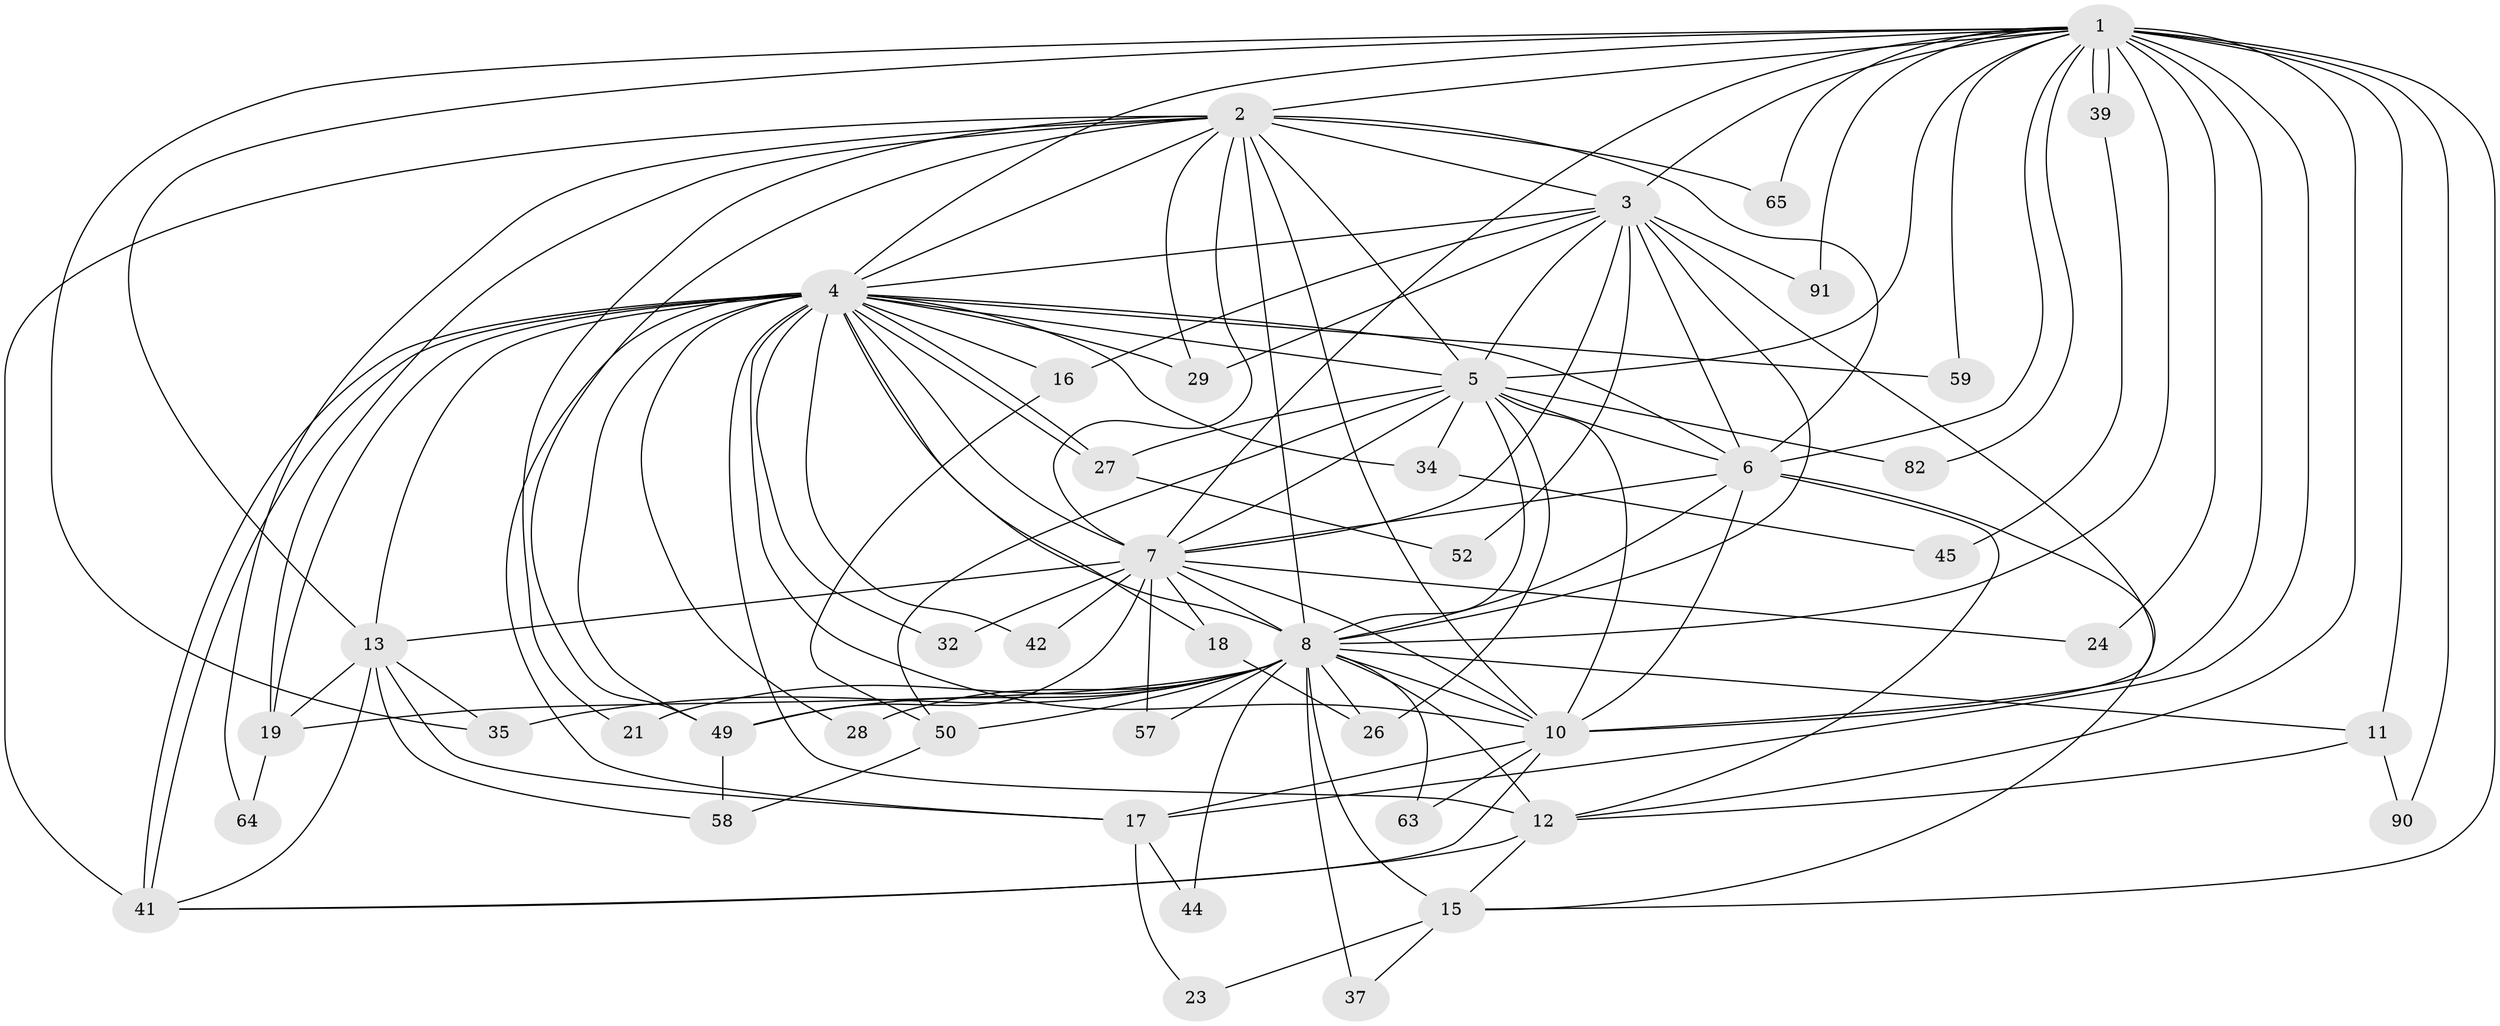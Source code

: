 // original degree distribution, {30: 0.01098901098901099, 17: 0.01098901098901099, 14: 0.02197802197802198, 33: 0.01098901098901099, 11: 0.01098901098901099, 18: 0.01098901098901099, 29: 0.01098901098901099, 16: 0.01098901098901099, 13: 0.01098901098901099, 5: 0.054945054945054944, 7: 0.01098901098901099, 4: 0.054945054945054944, 6: 0.02197802197802198, 3: 0.2087912087912088, 2: 0.5384615384615384}
// Generated by graph-tools (version 1.1) at 2025/14/03/09/25 04:14:06]
// undirected, 45 vertices, 130 edges
graph export_dot {
graph [start="1"]
  node [color=gray90,style=filled];
  1;
  2 [super="+33"];
  3;
  4;
  5;
  6;
  7 [super="+31"];
  8 [super="+68+85+79+22+51+53+55+38+46+20+40+9"];
  10 [super="+77+69+36"];
  11;
  12 [super="+81+60+14"];
  13 [super="+43+48"];
  15 [super="+86"];
  16;
  17;
  18;
  19 [super="+62"];
  21;
  23;
  24;
  26;
  27 [super="+30"];
  28;
  29;
  32;
  34;
  35 [super="+71"];
  37;
  39;
  41 [super="+70+73"];
  42;
  44;
  45;
  49 [super="+56+66"];
  50 [super="+78"];
  52;
  57;
  58;
  59;
  63;
  64;
  65;
  82;
  90;
  91;
  1 -- 2 [weight=2];
  1 -- 3;
  1 -- 4;
  1 -- 5;
  1 -- 6;
  1 -- 7;
  1 -- 8 [weight=5];
  1 -- 10 [weight=2];
  1 -- 11;
  1 -- 12 [weight=2];
  1 -- 13;
  1 -- 17;
  1 -- 24;
  1 -- 35 [weight=2];
  1 -- 39;
  1 -- 39;
  1 -- 59;
  1 -- 65;
  1 -- 82;
  1 -- 90;
  1 -- 91;
  1 -- 15;
  2 -- 3;
  2 -- 4 [weight=2];
  2 -- 5;
  2 -- 6;
  2 -- 7;
  2 -- 8 [weight=2];
  2 -- 10 [weight=2];
  2 -- 19;
  2 -- 21;
  2 -- 49;
  2 -- 64;
  2 -- 65;
  2 -- 41;
  2 -- 29;
  3 -- 4;
  3 -- 5;
  3 -- 6;
  3 -- 7;
  3 -- 8 [weight=3];
  3 -- 10;
  3 -- 16;
  3 -- 29;
  3 -- 52;
  3 -- 91;
  4 -- 5;
  4 -- 6;
  4 -- 7;
  4 -- 8 [weight=5];
  4 -- 10;
  4 -- 16;
  4 -- 17;
  4 -- 18;
  4 -- 27;
  4 -- 27;
  4 -- 28;
  4 -- 29;
  4 -- 32;
  4 -- 34;
  4 -- 41 [weight=3];
  4 -- 41;
  4 -- 42;
  4 -- 59;
  4 -- 49;
  4 -- 19;
  4 -- 12 [weight=2];
  4 -- 13;
  5 -- 6;
  5 -- 7;
  5 -- 8 [weight=2];
  5 -- 10;
  5 -- 26;
  5 -- 34;
  5 -- 50;
  5 -- 82;
  5 -- 27;
  6 -- 7;
  6 -- 8 [weight=2];
  6 -- 10;
  6 -- 12;
  6 -- 15;
  7 -- 8 [weight=4];
  7 -- 10;
  7 -- 13;
  7 -- 18;
  7 -- 24;
  7 -- 32;
  7 -- 42;
  7 -- 49;
  7 -- 57;
  8 -- 10 [weight=2];
  8 -- 19;
  8 -- 21;
  8 -- 28;
  8 -- 37;
  8 -- 50;
  8 -- 57;
  8 -- 49;
  8 -- 26;
  8 -- 63;
  8 -- 15;
  8 -- 12 [weight=2];
  8 -- 35;
  8 -- 11 [weight=2];
  8 -- 44;
  10 -- 63;
  10 -- 17;
  10 -- 41;
  11 -- 90;
  11 -- 12;
  12 -- 15;
  12 -- 41;
  13 -- 35;
  13 -- 17;
  13 -- 58;
  13 -- 19;
  13 -- 41;
  15 -- 23;
  15 -- 37;
  16 -- 50;
  17 -- 23;
  17 -- 44;
  18 -- 26;
  19 -- 64;
  27 -- 52;
  34 -- 45;
  39 -- 45;
  49 -- 58;
  50 -- 58;
}
